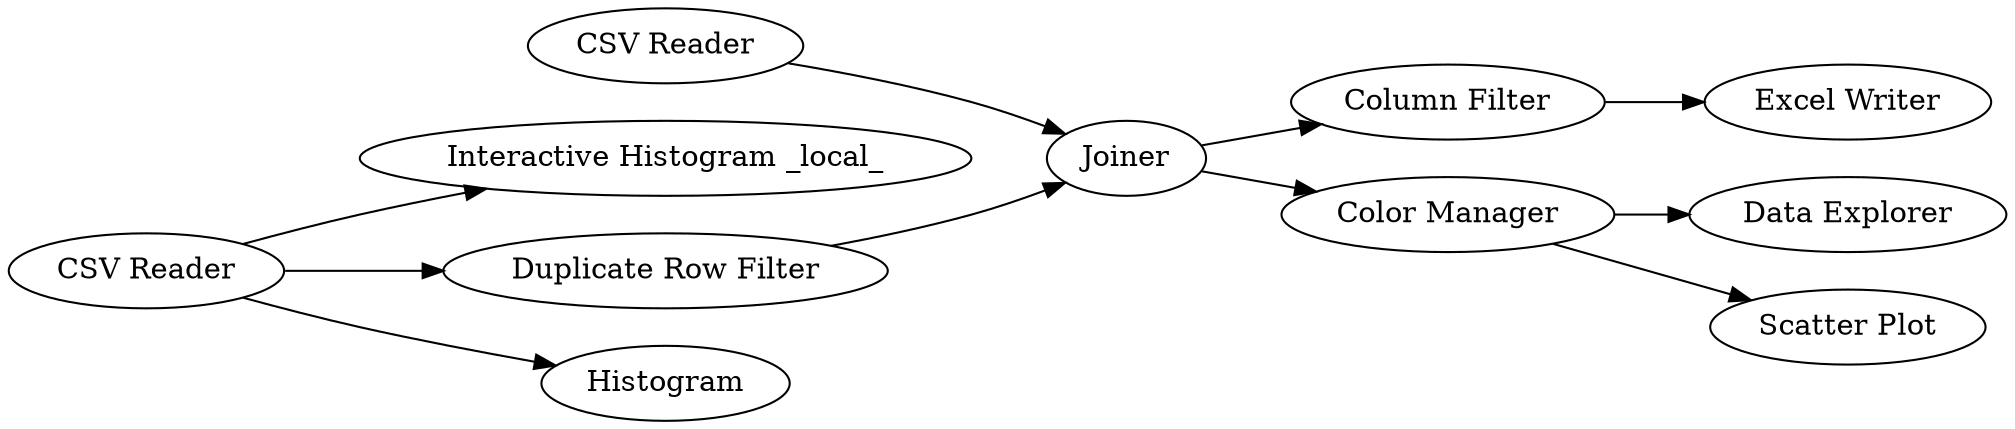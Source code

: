 digraph {
	"-7697719812232501612_8" [label="Data Explorer"]
	"-7697719812232501612_2" [label="CSV Reader"]
	"-7697719812232501612_4" [label="Column Filter"]
	"-7697719812232501612_6" [label=Joiner]
	"-7697719812232501612_3" [label="Interactive Histogram _local_"]
	"-7697719812232501612_1" [label="CSV Reader"]
	"-7697719812232501612_10" [label="Color Manager"]
	"-7697719812232501612_11" [label="Scatter Plot"]
	"-7697719812232501612_9" [label="Duplicate Row Filter"]
	"-7697719812232501612_7" [label=Histogram]
	"-7697719812232501612_5" [label="Excel Writer"]
	"-7697719812232501612_1" -> "-7697719812232501612_3"
	"-7697719812232501612_4" -> "-7697719812232501612_5"
	"-7697719812232501612_9" -> "-7697719812232501612_6"
	"-7697719812232501612_10" -> "-7697719812232501612_11"
	"-7697719812232501612_6" -> "-7697719812232501612_4"
	"-7697719812232501612_1" -> "-7697719812232501612_7"
	"-7697719812232501612_1" -> "-7697719812232501612_9"
	"-7697719812232501612_2" -> "-7697719812232501612_6"
	"-7697719812232501612_6" -> "-7697719812232501612_10"
	"-7697719812232501612_10" -> "-7697719812232501612_8"
	rankdir=LR
}
